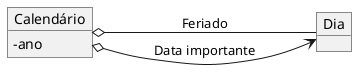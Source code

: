 @startuml mod07ima15
skinparam ClassAttributeIconSize 0
object "Calendário" as ca
ca : - ano
object "Dia" as di
left to right direction
ca o-down- di : Feriado
ca o---> di : Data importante
@enduml